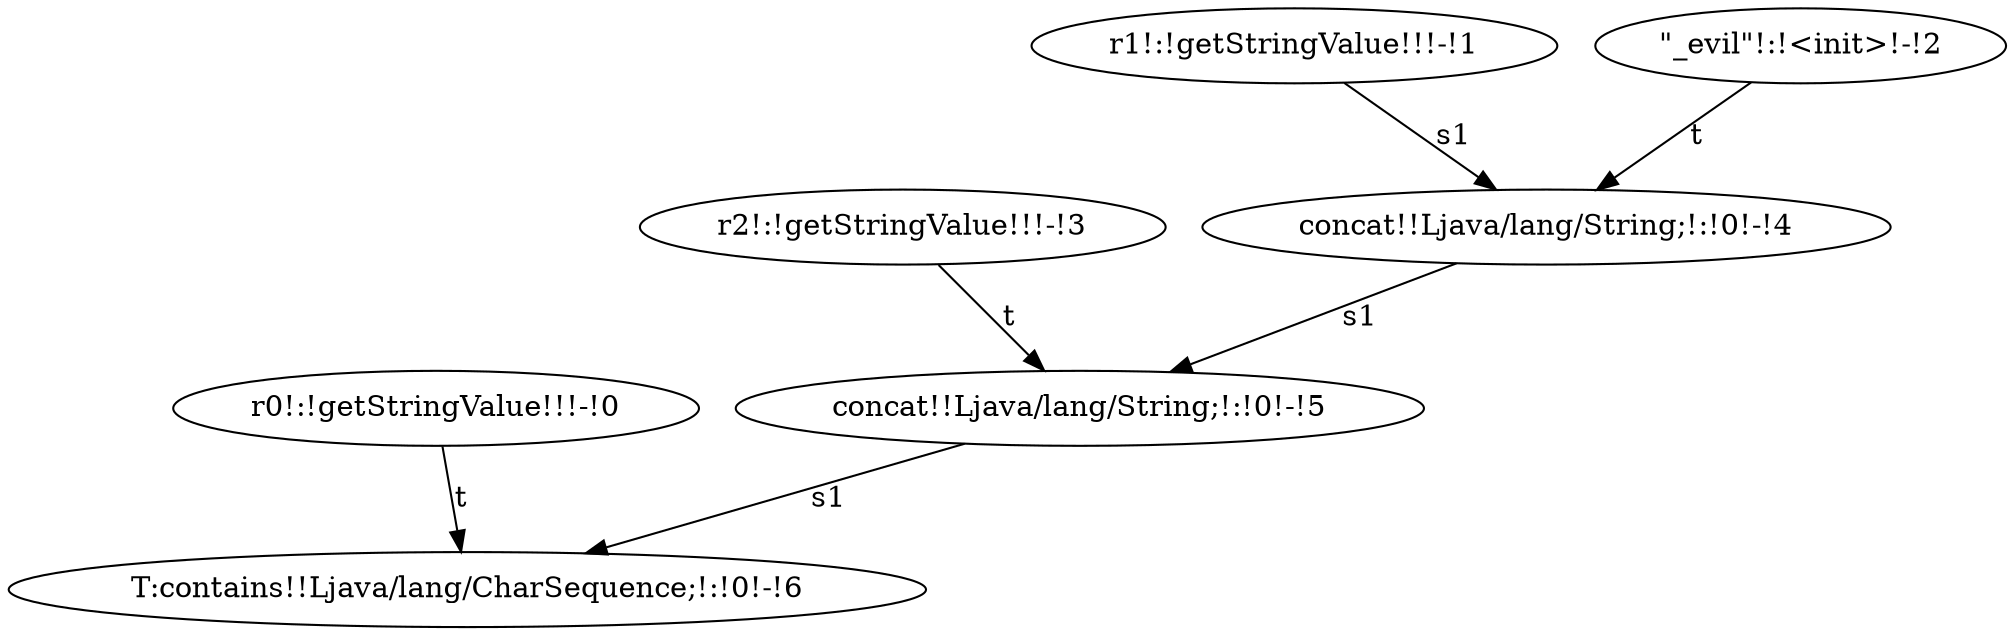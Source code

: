 digraph G {
  4 [ label="concat!!Ljava/lang/String;!:!0!-!4" ];
  5 [ label="concat!!Ljava/lang/String;!:!0!-!5" ];
  0 [ label="r0!:!getStringValue!!!-!0" ];
  1 [ label="r1!:!getStringValue!!!-!1" ];
  6 [ label="T:contains!!Ljava/lang/CharSequence;!:!0!-!6" ];
  2 [ label="\"_evil\"!:!<init>!-!2" ];
  3 [ label="r2!:!getStringValue!!!-!3" ];
  3 -> 5 [ label="t" ];
  4 -> 5 [ label="s1" ];
  0 -> 6 [ label="t" ];
  5 -> 6 [ label="s1" ];
  2 -> 4 [ label="t" ];
  1 -> 4 [ label="s1" ];
}
